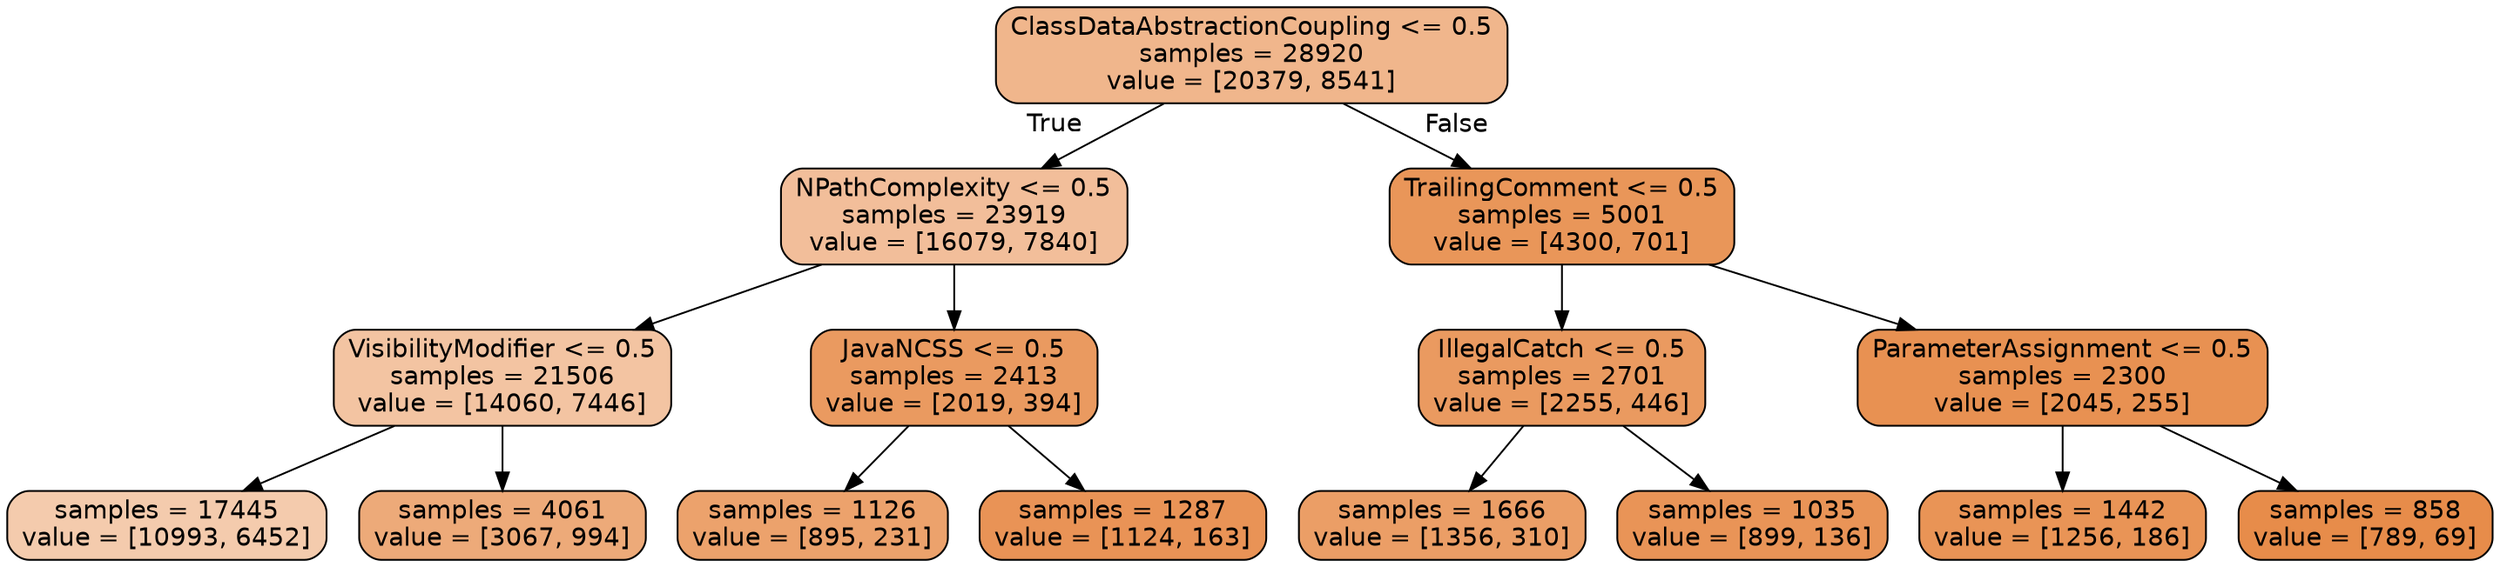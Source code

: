 digraph Tree {
node [shape=box, style="filled, rounded", color="black", fontname=helvetica] ;
edge [fontname=helvetica] ;
0 [label="ClassDataAbstractionCoupling <= 0.5\nsamples = 28920\nvalue = [20379, 8541]", fillcolor="#f0b68c"] ;
1 [label="NPathComplexity <= 0.5\nsamples = 23919\nvalue = [16079, 7840]", fillcolor="#f2be9a"] ;
0 -> 1 [labeldistance=2.5, labelangle=45, headlabel="True"] ;
2 [label="VisibilityModifier <= 0.5\nsamples = 21506\nvalue = [14060, 7446]", fillcolor="#f3c4a2"] ;
1 -> 2 ;
3 [label="samples = 17445\nvalue = [10993, 6452]", fillcolor="#f4cbad"] ;
2 -> 3 ;
4 [label="samples = 4061\nvalue = [3067, 994]", fillcolor="#edaa79"] ;
2 -> 4 ;
5 [label="JavaNCSS <= 0.5\nsamples = 2413\nvalue = [2019, 394]", fillcolor="#ea9a60"] ;
1 -> 5 ;
6 [label="samples = 1126\nvalue = [895, 231]", fillcolor="#eca26c"] ;
5 -> 6 ;
7 [label="samples = 1287\nvalue = [1124, 163]", fillcolor="#e99356"] ;
5 -> 7 ;
8 [label="TrailingComment <= 0.5\nsamples = 5001\nvalue = [4300, 701]", fillcolor="#e99659"] ;
0 -> 8 [labeldistance=2.5, labelangle=-45, headlabel="False"] ;
9 [label="IllegalCatch <= 0.5\nsamples = 2701\nvalue = [2255, 446]", fillcolor="#ea9a60"] ;
8 -> 9 ;
10 [label="samples = 1666\nvalue = [1356, 310]", fillcolor="#eb9e66"] ;
9 -> 10 ;
11 [label="samples = 1035\nvalue = [899, 136]", fillcolor="#e99457"] ;
9 -> 11 ;
12 [label="ParameterAssignment <= 0.5\nsamples = 2300\nvalue = [2045, 255]", fillcolor="#e89152"] ;
8 -> 12 ;
13 [label="samples = 1442\nvalue = [1256, 186]", fillcolor="#e99456"] ;
12 -> 13 ;
14 [label="samples = 858\nvalue = [789, 69]", fillcolor="#e78c4a"] ;
12 -> 14 ;
}